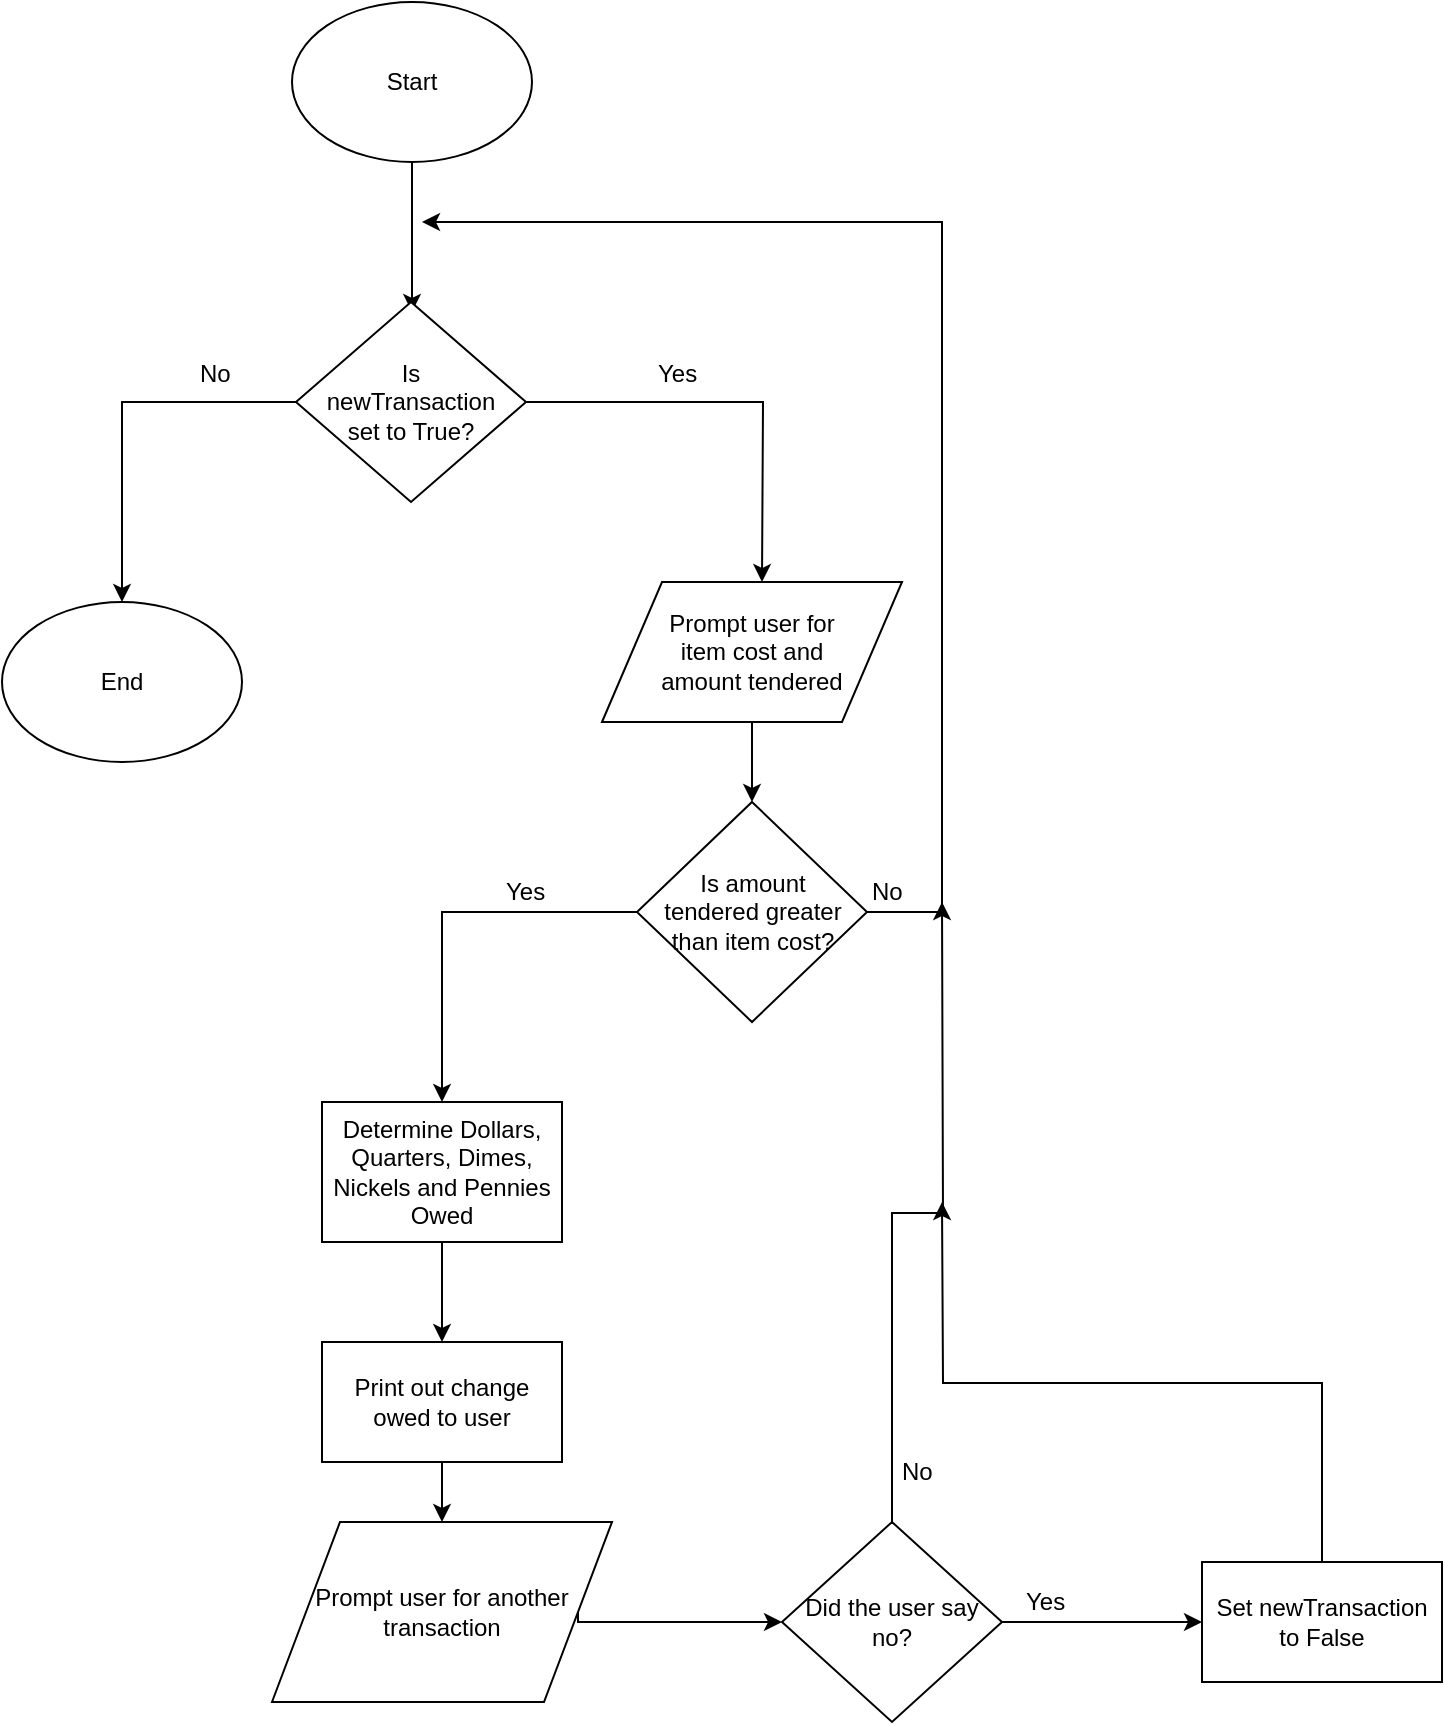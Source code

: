 <mxfile version="11.2.8" type="device" pages="1"><diagram id="wJ98B_WVMFlreOtg_Rrm" name="Page-1"><mxGraphModel dx="1422" dy="762" grid="1" gridSize="10" guides="1" tooltips="1" connect="1" arrows="1" fold="1" page="1" pageScale="1" pageWidth="850" pageHeight="1100" math="0" shadow="0"><root><mxCell id="0"/><mxCell id="1" parent="0"/><mxCell id="_qcnWtRBI8phT_Z1JrWJ-5" style="edgeStyle=orthogonalEdgeStyle;rounded=0;orthogonalLoop=1;jettySize=auto;html=1;exitX=0.5;exitY=1;exitDx=0;exitDy=0;" edge="1" parent="1" source="_qcnWtRBI8phT_Z1JrWJ-1"><mxGeometry relative="1" as="geometry"><mxPoint x="235" y="205" as="targetPoint"/></mxGeometry></mxCell><mxCell id="_qcnWtRBI8phT_Z1JrWJ-1" value="Start" style="ellipse;whiteSpace=wrap;html=1;" vertex="1" parent="1"><mxGeometry x="175" y="50" width="120" height="80" as="geometry"/></mxCell><mxCell id="_qcnWtRBI8phT_Z1JrWJ-13" style="edgeStyle=orthogonalEdgeStyle;rounded=0;orthogonalLoop=1;jettySize=auto;html=1;exitX=0;exitY=0.5;exitDx=0;exitDy=0;entryX=0.5;entryY=0;entryDx=0;entryDy=0;" edge="1" parent="1" source="_qcnWtRBI8phT_Z1JrWJ-12" target="_qcnWtRBI8phT_Z1JrWJ-16"><mxGeometry relative="1" as="geometry"><mxPoint x="60" y="340" as="targetPoint"/></mxGeometry></mxCell><mxCell id="_qcnWtRBI8phT_Z1JrWJ-14" style="edgeStyle=orthogonalEdgeStyle;rounded=0;orthogonalLoop=1;jettySize=auto;html=1;exitX=1;exitY=0.5;exitDx=0;exitDy=0;" edge="1" parent="1" source="_qcnWtRBI8phT_Z1JrWJ-12"><mxGeometry relative="1" as="geometry"><mxPoint x="410" y="340" as="targetPoint"/></mxGeometry></mxCell><mxCell id="_qcnWtRBI8phT_Z1JrWJ-12" value="Is newTransaction set to True?" style="rhombus;whiteSpace=wrap;html=1;gradientColor=#ffffff;spacingLeft=10;spacingRight=10;" vertex="1" parent="1"><mxGeometry x="177" y="200" width="115" height="100" as="geometry"/></mxCell><mxCell id="_qcnWtRBI8phT_Z1JrWJ-15" value="Yes" style="text;html=1;resizable=0;points=[];autosize=1;align=left;verticalAlign=top;spacingTop=-4;" vertex="1" parent="1"><mxGeometry x="356" y="226" width="40" height="20" as="geometry"/></mxCell><mxCell id="_qcnWtRBI8phT_Z1JrWJ-16" value="End" style="ellipse;whiteSpace=wrap;html=1;gradientColor=#ffffff;" vertex="1" parent="1"><mxGeometry x="30" y="350" width="120" height="80" as="geometry"/></mxCell><mxCell id="_qcnWtRBI8phT_Z1JrWJ-19" style="edgeStyle=orthogonalEdgeStyle;rounded=0;orthogonalLoop=1;jettySize=auto;html=1;exitX=0.5;exitY=1;exitDx=0;exitDy=0;entryX=0.5;entryY=0;entryDx=0;entryDy=0;" edge="1" parent="1" source="_qcnWtRBI8phT_Z1JrWJ-17" target="_qcnWtRBI8phT_Z1JrWJ-18"><mxGeometry relative="1" as="geometry"/></mxCell><mxCell id="_qcnWtRBI8phT_Z1JrWJ-17" value="Prompt user for item cost and amount tendered" style="shape=parallelogram;perimeter=parallelogramPerimeter;whiteSpace=wrap;html=1;gradientColor=#ffffff;spacingLeft=20;spacingRight=20;" vertex="1" parent="1"><mxGeometry x="330" y="340" width="150" height="70" as="geometry"/></mxCell><mxCell id="_qcnWtRBI8phT_Z1JrWJ-20" style="edgeStyle=orthogonalEdgeStyle;rounded=0;orthogonalLoop=1;jettySize=auto;html=1;exitX=1;exitY=0.5;exitDx=0;exitDy=0;" edge="1" parent="1" source="_qcnWtRBI8phT_Z1JrWJ-18"><mxGeometry relative="1" as="geometry"><mxPoint x="240" y="160" as="targetPoint"/><Array as="points"><mxPoint x="500" y="505"/><mxPoint x="500" y="160"/></Array></mxGeometry></mxCell><mxCell id="_qcnWtRBI8phT_Z1JrWJ-22" style="edgeStyle=orthogonalEdgeStyle;rounded=0;orthogonalLoop=1;jettySize=auto;html=1;exitX=0;exitY=0.5;exitDx=0;exitDy=0;entryX=0.5;entryY=0;entryDx=0;entryDy=0;" edge="1" parent="1" source="_qcnWtRBI8phT_Z1JrWJ-18" target="_qcnWtRBI8phT_Z1JrWJ-24"><mxGeometry relative="1" as="geometry"><mxPoint x="250" y="610" as="targetPoint"/></mxGeometry></mxCell><mxCell id="_qcnWtRBI8phT_Z1JrWJ-18" value="Is amount tendered greater than item cost?" style="rhombus;whiteSpace=wrap;html=1;gradientColor=#ffffff;spacingLeft=10;spacingRight=10;" vertex="1" parent="1"><mxGeometry x="347.5" y="450" width="115" height="110" as="geometry"/></mxCell><mxCell id="_qcnWtRBI8phT_Z1JrWJ-21" value="No" style="text;html=1;resizable=0;points=[];autosize=1;align=left;verticalAlign=top;spacingTop=-4;" vertex="1" parent="1"><mxGeometry x="462.5" y="485" width="30" height="20" as="geometry"/></mxCell><mxCell id="_qcnWtRBI8phT_Z1JrWJ-23" value="Yes" style="text;html=1;resizable=0;points=[];autosize=1;align=left;verticalAlign=top;spacingTop=-4;" vertex="1" parent="1"><mxGeometry x="280" y="485" width="40" height="20" as="geometry"/></mxCell><mxCell id="_qcnWtRBI8phT_Z1JrWJ-26" style="edgeStyle=orthogonalEdgeStyle;rounded=0;orthogonalLoop=1;jettySize=auto;html=1;exitX=0.5;exitY=1;exitDx=0;exitDy=0;entryX=0.5;entryY=0;entryDx=0;entryDy=0;" edge="1" parent="1" source="_qcnWtRBI8phT_Z1JrWJ-24" target="_qcnWtRBI8phT_Z1JrWJ-25"><mxGeometry relative="1" as="geometry"/></mxCell><mxCell id="_qcnWtRBI8phT_Z1JrWJ-24" value="Determine Dollars, Quarters, Dimes, Nickels and Pennies Owed" style="rounded=0;whiteSpace=wrap;html=1;gradientColor=#ffffff;" vertex="1" parent="1"><mxGeometry x="190" y="600" width="120" height="70" as="geometry"/></mxCell><mxCell id="_qcnWtRBI8phT_Z1JrWJ-29" style="edgeStyle=orthogonalEdgeStyle;rounded=0;orthogonalLoop=1;jettySize=auto;html=1;exitX=0.5;exitY=1;exitDx=0;exitDy=0;entryX=0.5;entryY=0;entryDx=0;entryDy=0;" edge="1" parent="1" source="_qcnWtRBI8phT_Z1JrWJ-25" target="_qcnWtRBI8phT_Z1JrWJ-28"><mxGeometry relative="1" as="geometry"/></mxCell><mxCell id="_qcnWtRBI8phT_Z1JrWJ-25" value="Print out change owed to user" style="rounded=0;whiteSpace=wrap;html=1;gradientColor=#ffffff;" vertex="1" parent="1"><mxGeometry x="190" y="720" width="120" height="60" as="geometry"/></mxCell><mxCell id="_qcnWtRBI8phT_Z1JrWJ-32" style="edgeStyle=orthogonalEdgeStyle;rounded=0;orthogonalLoop=1;jettySize=auto;html=1;exitX=1;exitY=0.5;exitDx=0;exitDy=0;entryX=0;entryY=0.5;entryDx=0;entryDy=0;" edge="1" parent="1" source="_qcnWtRBI8phT_Z1JrWJ-28" target="_qcnWtRBI8phT_Z1JrWJ-31"><mxGeometry relative="1" as="geometry"><Array as="points"><mxPoint x="318" y="860"/></Array></mxGeometry></mxCell><mxCell id="_qcnWtRBI8phT_Z1JrWJ-28" value="Prompt user for another transaction" style="shape=parallelogram;perimeter=parallelogramPerimeter;whiteSpace=wrap;html=1;gradientColor=#ffffff;spacingLeft=15;spacingRight=15;" vertex="1" parent="1"><mxGeometry x="165" y="810" width="170" height="90" as="geometry"/></mxCell><mxCell id="_qcnWtRBI8phT_Z1JrWJ-30" value="No" style="text;html=1;resizable=0;points=[];autosize=1;align=left;verticalAlign=top;spacingTop=-4;" vertex="1" parent="1"><mxGeometry x="127" y="226" width="30" height="20" as="geometry"/></mxCell><mxCell id="_qcnWtRBI8phT_Z1JrWJ-33" style="edgeStyle=orthogonalEdgeStyle;rounded=0;orthogonalLoop=1;jettySize=auto;html=1;exitX=0.5;exitY=0;exitDx=0;exitDy=0;" edge="1" parent="1" source="_qcnWtRBI8phT_Z1JrWJ-31"><mxGeometry relative="1" as="geometry"><mxPoint x="500" y="500" as="targetPoint"/></mxGeometry></mxCell><mxCell id="_qcnWtRBI8phT_Z1JrWJ-35" style="edgeStyle=orthogonalEdgeStyle;rounded=0;orthogonalLoop=1;jettySize=auto;html=1;exitX=1;exitY=0.5;exitDx=0;exitDy=0;" edge="1" parent="1" source="_qcnWtRBI8phT_Z1JrWJ-31"><mxGeometry relative="1" as="geometry"><mxPoint x="630" y="860" as="targetPoint"/></mxGeometry></mxCell><mxCell id="_qcnWtRBI8phT_Z1JrWJ-31" value="Did the user say no?" style="rhombus;whiteSpace=wrap;html=1;gradientColor=#ffffff;" vertex="1" parent="1"><mxGeometry x="420" y="810" width="110" height="100" as="geometry"/></mxCell><mxCell id="_qcnWtRBI8phT_Z1JrWJ-34" value="Yes" style="text;html=1;resizable=0;points=[];autosize=1;align=left;verticalAlign=top;spacingTop=-4;" vertex="1" parent="1"><mxGeometry x="540" y="840" width="40" height="20" as="geometry"/></mxCell><mxCell id="_qcnWtRBI8phT_Z1JrWJ-36" value="No" style="text;html=1;resizable=0;points=[];autosize=1;align=left;verticalAlign=top;spacingTop=-4;" vertex="1" parent="1"><mxGeometry x="477.5" y="775" width="30" height="20" as="geometry"/></mxCell><mxCell id="_qcnWtRBI8phT_Z1JrWJ-38" style="edgeStyle=orthogonalEdgeStyle;rounded=0;orthogonalLoop=1;jettySize=auto;html=1;exitX=0.5;exitY=0;exitDx=0;exitDy=0;" edge="1" parent="1" source="_qcnWtRBI8phT_Z1JrWJ-37"><mxGeometry relative="1" as="geometry"><mxPoint x="500" y="650" as="targetPoint"/></mxGeometry></mxCell><mxCell id="_qcnWtRBI8phT_Z1JrWJ-37" value="Set newTransaction to False" style="rounded=0;whiteSpace=wrap;html=1;gradientColor=#ffffff;" vertex="1" parent="1"><mxGeometry x="630" y="830" width="120" height="60" as="geometry"/></mxCell></root></mxGraphModel></diagram></mxfile>
